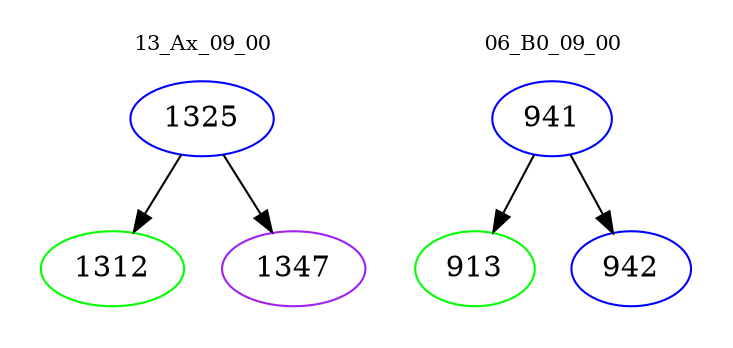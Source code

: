 digraph{
subgraph cluster_0 {
color = white
label = "13_Ax_09_00";
fontsize=10;
T0_1325 [label="1325", color="blue"]
T0_1325 -> T0_1312 [color="black"]
T0_1312 [label="1312", color="green"]
T0_1325 -> T0_1347 [color="black"]
T0_1347 [label="1347", color="purple"]
}
subgraph cluster_1 {
color = white
label = "06_B0_09_00";
fontsize=10;
T1_941 [label="941", color="blue"]
T1_941 -> T1_913 [color="black"]
T1_913 [label="913", color="green"]
T1_941 -> T1_942 [color="black"]
T1_942 [label="942", color="blue"]
}
}
